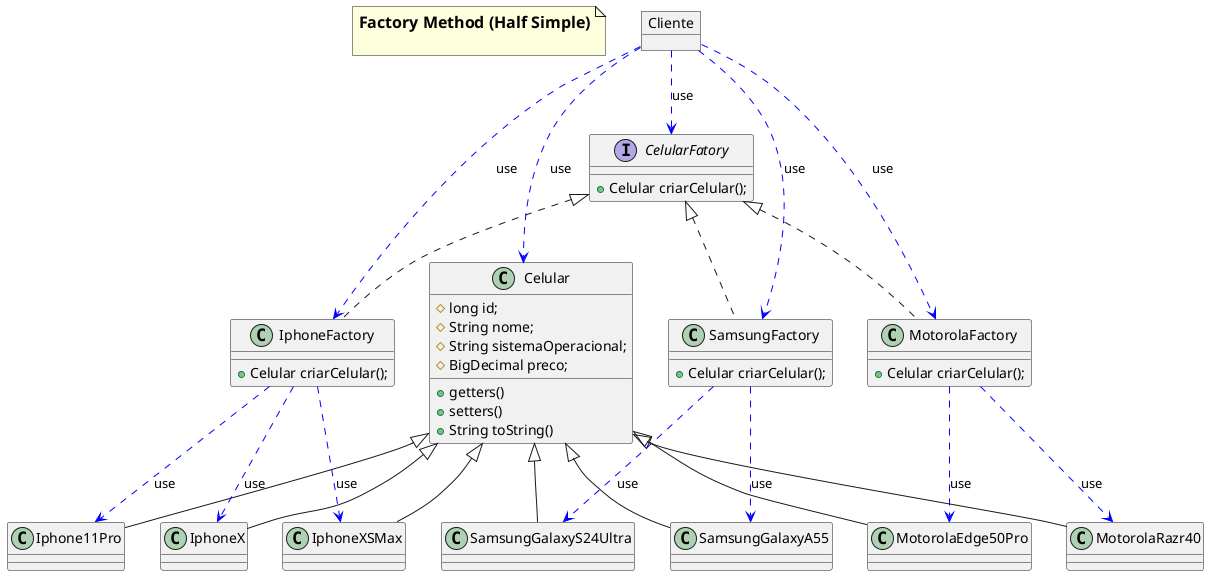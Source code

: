 @startuml
note as N1
  <size:16><b>Factory Method (Half Simple)

end note

'title Factory Method
object Cliente

interface CelularFatory {
    +Celular criarCelular();
}

class IphoneFactory {
    +Celular criarCelular();
}

class MotorolaFactory {
    +Celular criarCelular();
}

class SamsungFactory {
    +Celular criarCelular();
}

class Celular {
    # long id;
    # String nome;
    # String sistemaOperacional;
    # BigDecimal preco;
    + getters()
    + setters()
    + String toString()
}

class IphoneXSMax {}

class Iphone11Pro {}

class IphoneX {}

class MotorolaEdge50Pro {}

class MotorolaRazr40 {}

class SamsungGalaxyS24Ultra {}

class SamsungGalaxyA55 {}

Cliente .[#blue].> CelularFatory :use
Cliente .[#blue].> Celular :use

class IphoneFactory implements CelularFatory
class MotorolaFactory implements CelularFatory
class SamsungFactory implements CelularFatory

class IphoneXSMax extends Celular
class Iphone11Pro extends Celular
class IphoneX extends Celular


class MotorolaEdge50Pro extends Celular
class MotorolaRazr40 extends Celular


class SamsungGalaxyS24Ultra extends Celular
class SamsungGalaxyA55 extends Celular

Cliente .[#blue].> IphoneFactory :use
Cliente .[#blue].> MotorolaFactory :use
Cliente .[#blue].> SamsungFactory :use

IphoneFactory .[#blue].> IphoneXSMax :use
IphoneFactory .[#blue].> Iphone11Pro :use
IphoneFactory .[#blue].> IphoneX :use

MotorolaFactory .[#blue].> MotorolaEdge50Pro :use
MotorolaFactory .[#blue].> MotorolaRazr40 :use

SamsungFactory .[#blue].> SamsungGalaxyS24Ultra :use
SamsungFactory .[#blue].> SamsungGalaxyA55 :use
@enduml
